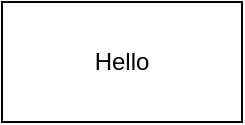 <mxfile version="20.3.0" type="device"><diagram id="G2iqE2huB1lkAHuBHkVa" name="Page-1"><mxGraphModel dx="1742" dy="1216" grid="1" gridSize="10" guides="1" tooltips="1" connect="1" arrows="1" fold="1" page="1" pageScale="1" pageWidth="850" pageHeight="1100" math="0" shadow="0"><root><mxCell id="0"/><mxCell id="1" parent="0"/><mxCell id="O5haTxmpRMXudHB7i6Xs-1" value="Hello" style="rounded=0;whiteSpace=wrap;html=1;" vertex="1" parent="1"><mxGeometry x="360" y="580" width="120" height="60" as="geometry"/></mxCell></root></mxGraphModel></diagram></mxfile>